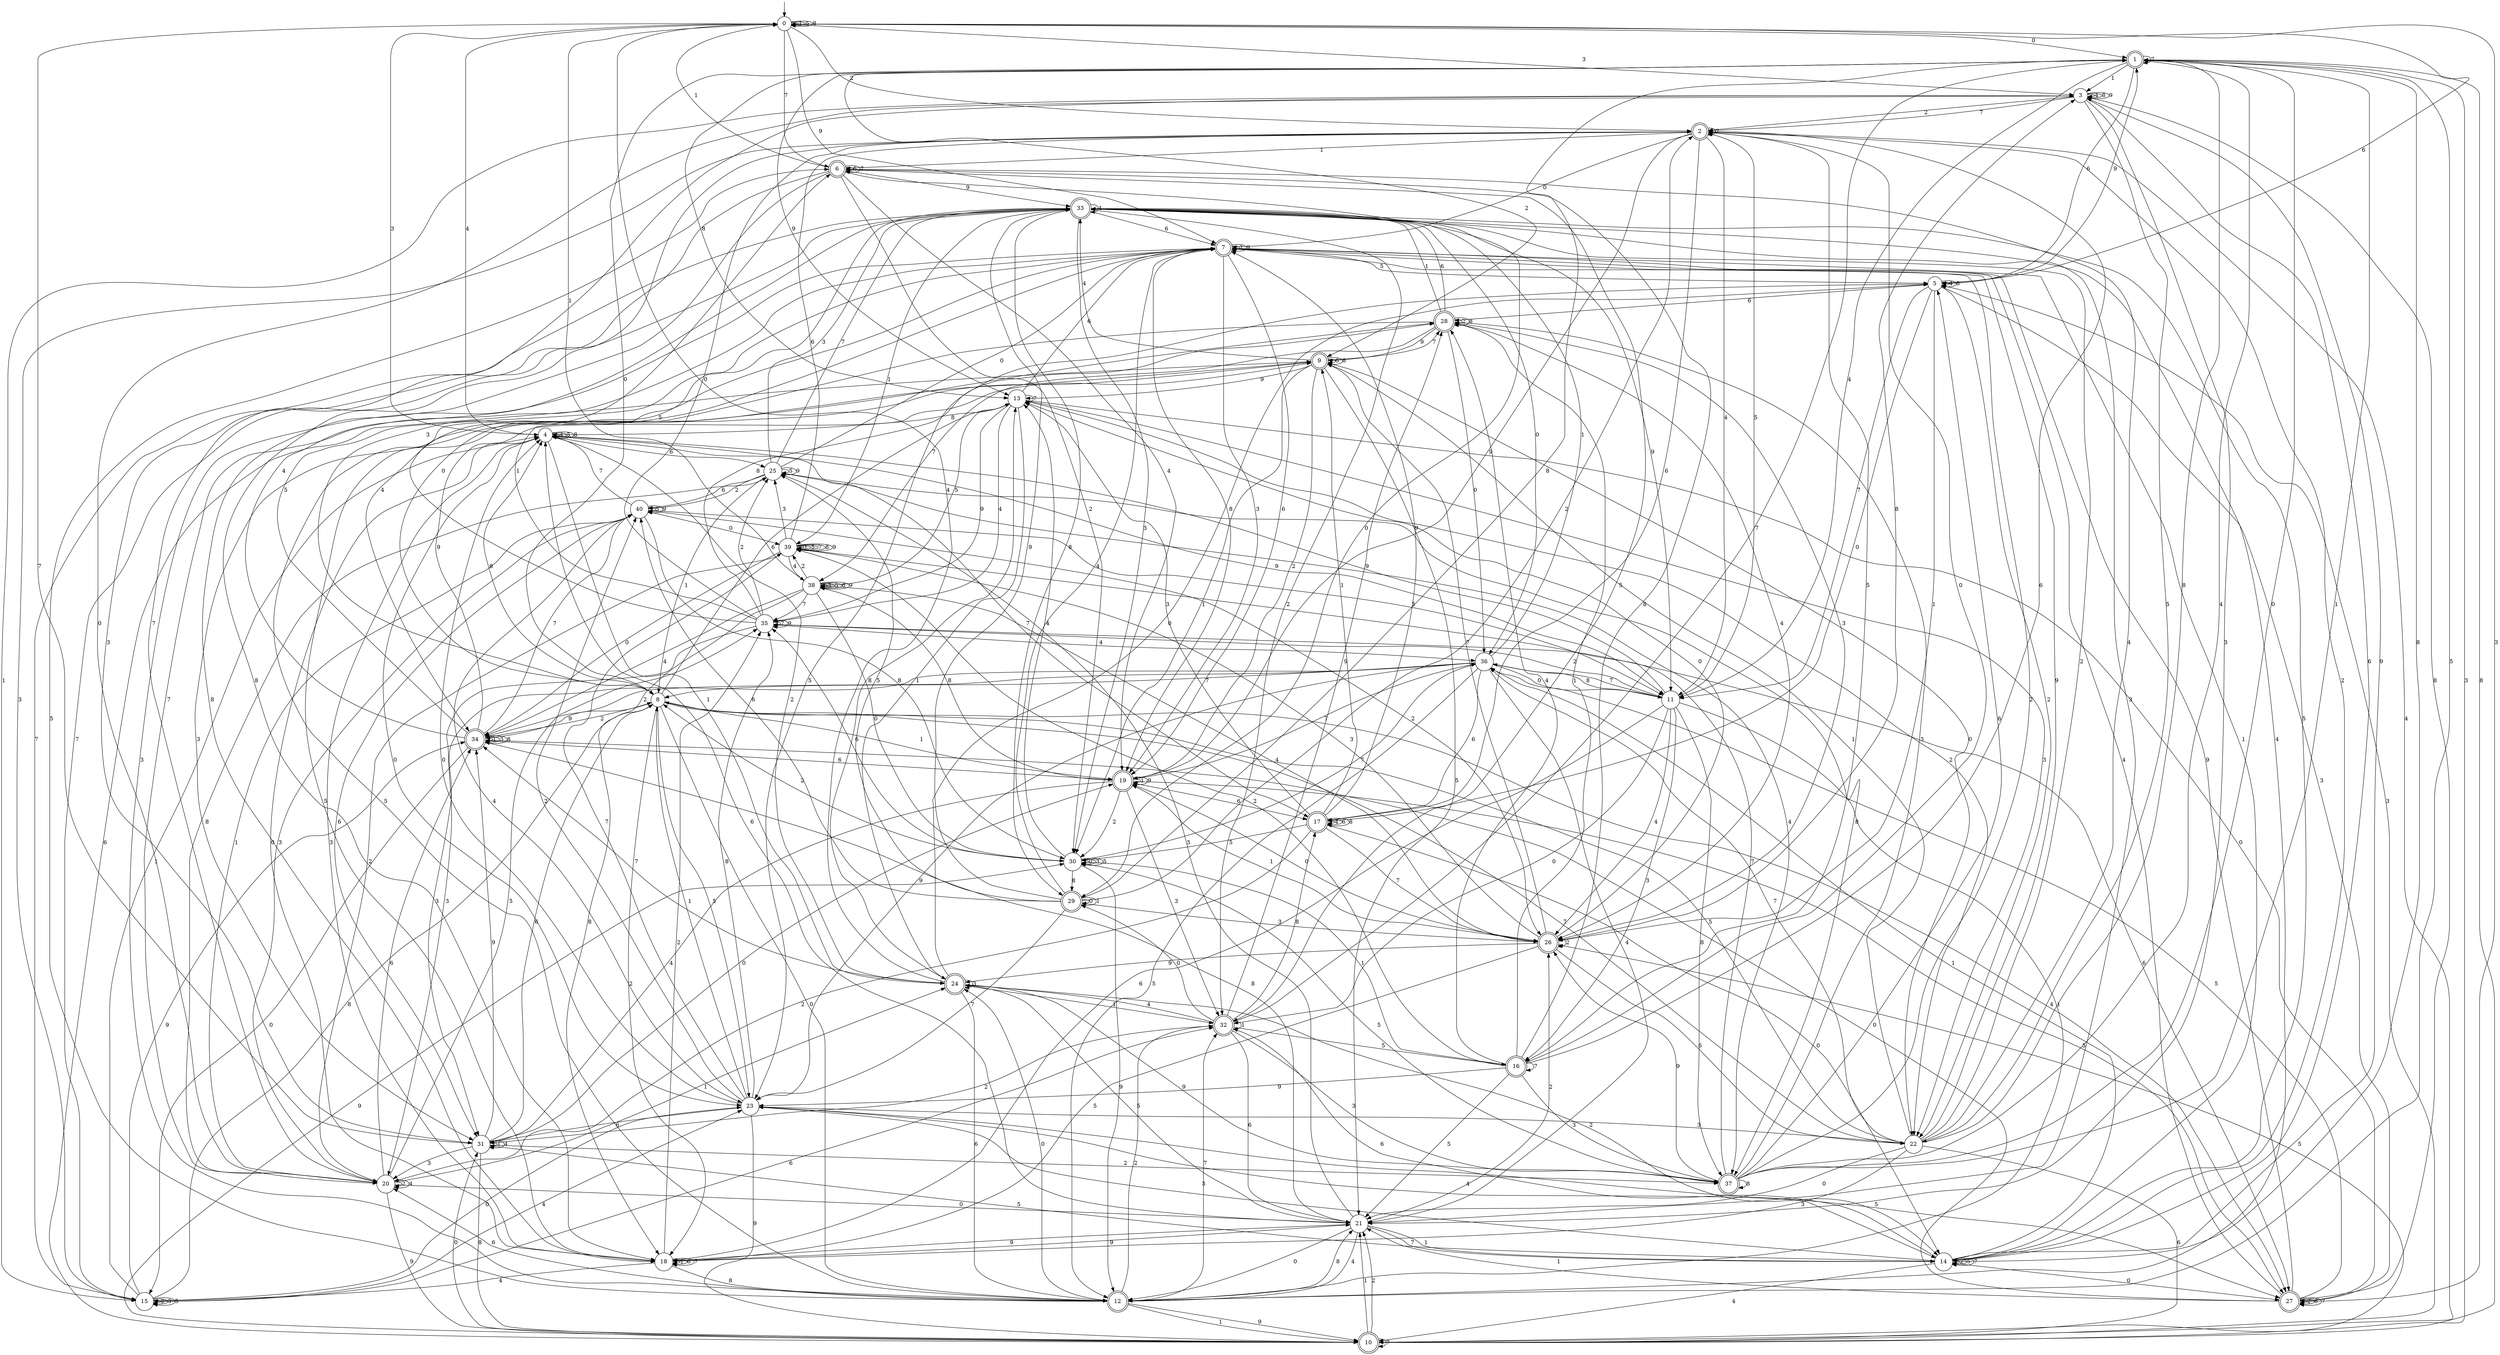 digraph g {

	s0 [shape="circle" label="0"];
	s1 [shape="doublecircle" label="1"];
	s2 [shape="doublecircle" label="2"];
	s3 [shape="circle" label="3"];
	s4 [shape="circle" label="4"];
	s5 [shape="circle" label="5"];
	s6 [shape="doublecircle" label="6"];
	s7 [shape="doublecircle" label="7"];
	s8 [shape="circle" label="8"];
	s9 [shape="doublecircle" label="9"];
	s10 [shape="doublecircle" label="10"];
	s11 [shape="circle" label="11"];
	s12 [shape="doublecircle" label="12"];
	s13 [shape="circle" label="13"];
	s14 [shape="circle" label="14"];
	s15 [shape="circle" label="15"];
	s16 [shape="doublecircle" label="16"];
	s17 [shape="doublecircle" label="17"];
	s18 [shape="circle" label="18"];
	s19 [shape="doublecircle" label="19"];
	s20 [shape="circle" label="20"];
	s21 [shape="circle" label="21"];
	s22 [shape="circle" label="22"];
	s23 [shape="circle" label="23"];
	s24 [shape="doublecircle" label="24"];
	s25 [shape="circle" label="25"];
	s26 [shape="doublecircle" label="26"];
	s27 [shape="doublecircle" label="27"];
	s28 [shape="doublecircle" label="28"];
	s29 [shape="doublecircle" label="29"];
	s30 [shape="circle" label="30"];
	s31 [shape="circle" label="31"];
	s32 [shape="doublecircle" label="32"];
	s33 [shape="doublecircle" label="33"];
	s34 [shape="doublecircle" label="34"];
	s35 [shape="circle" label="35"];
	s36 [shape="circle" label="36"];
	s37 [shape="doublecircle" label="37"];
	s38 [shape="circle" label="38"];
	s39 [shape="circle" label="39"];
	s40 [shape="circle" label="40"];
	s0 -> s1 [label="0"];
	s0 -> s0 [label="1"];
	s0 -> s2 [label="2"];
	s0 -> s3 [label="3"];
	s0 -> s4 [label="4"];
	s0 -> s0 [label="5"];
	s0 -> s5 [label="6"];
	s0 -> s6 [label="7"];
	s0 -> s0 [label="8"];
	s0 -> s7 [label="9"];
	s1 -> s8 [label="0"];
	s1 -> s3 [label="1"];
	s1 -> s9 [label="2"];
	s1 -> s10 [label="3"];
	s1 -> s11 [label="4"];
	s1 -> s12 [label="5"];
	s1 -> s5 [label="6"];
	s1 -> s1 [label="7"];
	s1 -> s13 [label="8"];
	s1 -> s13 [label="9"];
	s2 -> s7 [label="0"];
	s2 -> s6 [label="1"];
	s2 -> s14 [label="2"];
	s2 -> s15 [label="3"];
	s2 -> s11 [label="4"];
	s2 -> s16 [label="5"];
	s2 -> s17 [label="6"];
	s2 -> s2 [label="7"];
	s2 -> s18 [label="8"];
	s2 -> s19 [label="9"];
	s3 -> s20 [label="0"];
	s3 -> s15 [label="1"];
	s3 -> s2 [label="2"];
	s3 -> s21 [label="3"];
	s3 -> s3 [label="4"];
	s3 -> s22 [label="5"];
	s3 -> s14 [label="6"];
	s3 -> s2 [label="7"];
	s3 -> s3 [label="8"];
	s3 -> s3 [label="9"];
	s4 -> s23 [label="0"];
	s4 -> s24 [label="1"];
	s4 -> s24 [label="2"];
	s4 -> s0 [label="3"];
	s4 -> s4 [label="4"];
	s4 -> s4 [label="5"];
	s4 -> s25 [label="6"];
	s4 -> s17 [label="7"];
	s4 -> s4 [label="8"];
	s4 -> s11 [label="9"];
	s5 -> s17 [label="0"];
	s5 -> s26 [label="1"];
	s5 -> s22 [label="2"];
	s5 -> s27 [label="3"];
	s5 -> s5 [label="4"];
	s5 -> s23 [label="5"];
	s5 -> s28 [label="6"];
	s5 -> s11 [label="7"];
	s5 -> s5 [label="8"];
	s5 -> s1 [label="9"];
	s6 -> s29 [label="0"];
	s6 -> s0 [label="1"];
	s6 -> s30 [label="2"];
	s6 -> s31 [label="3"];
	s6 -> s19 [label="4"];
	s6 -> s32 [label="5"];
	s6 -> s6 [label="6"];
	s6 -> s6 [label="7"];
	s6 -> s18 [label="8"];
	s6 -> s33 [label="9"];
	s7 -> s8 [label="0"];
	s7 -> s14 [label="1"];
	s7 -> s7 [label="2"];
	s7 -> s19 [label="3"];
	s7 -> s34 [label="4"];
	s7 -> s5 [label="5"];
	s7 -> s19 [label="6"];
	s7 -> s20 [label="7"];
	s7 -> s19 [label="8"];
	s7 -> s7 [label="9"];
	s8 -> s12 [label="0"];
	s8 -> s19 [label="1"];
	s8 -> s18 [label="2"];
	s8 -> s6 [label="3"];
	s8 -> s27 [label="4"];
	s8 -> s23 [label="5"];
	s8 -> s13 [label="6"];
	s8 -> s22 [label="7"];
	s8 -> s4 [label="8"];
	s8 -> s34 [label="9"];
	s9 -> s22 [label="0"];
	s9 -> s30 [label="1"];
	s9 -> s19 [label="2"];
	s9 -> s31 [label="3"];
	s9 -> s33 [label="4"];
	s9 -> s21 [label="5"];
	s9 -> s9 [label="6"];
	s9 -> s28 [label="7"];
	s9 -> s9 [label="8"];
	s9 -> s13 [label="9"];
	s10 -> s31 [label="0"];
	s10 -> s21 [label="1"];
	s10 -> s21 [label="2"];
	s10 -> s5 [label="3"];
	s10 -> s2 [label="4"];
	s10 -> s26 [label="5"];
	s10 -> s9 [label="6"];
	s10 -> s10 [label="7"];
	s10 -> s1 [label="8"];
	s10 -> s30 [label="9"];
	s11 -> s32 [label="0"];
	s11 -> s12 [label="1"];
	s11 -> s35 [label="2"];
	s11 -> s16 [label="3"];
	s11 -> s26 [label="4"];
	s11 -> s2 [label="5"];
	s11 -> s18 [label="6"];
	s11 -> s36 [label="7"];
	s11 -> s37 [label="8"];
	s11 -> s4 [label="9"];
	s12 -> s24 [label="0"];
	s12 -> s10 [label="1"];
	s12 -> s32 [label="2"];
	s12 -> s7 [label="3"];
	s12 -> s33 [label="4"];
	s12 -> s6 [label="5"];
	s12 -> s20 [label="6"];
	s12 -> s32 [label="7"];
	s12 -> s21 [label="8"];
	s12 -> s10 [label="9"];
	s13 -> s27 [label="0"];
	s13 -> s24 [label="1"];
	s13 -> s22 [label="2"];
	s13 -> s22 [label="3"];
	s13 -> s35 [label="4"];
	s13 -> s38 [label="5"];
	s13 -> s7 [label="6"];
	s13 -> s13 [label="7"];
	s13 -> s4 [label="8"];
	s13 -> s35 [label="9"];
	s14 -> s27 [label="0"];
	s14 -> s36 [label="1"];
	s14 -> s14 [label="2"];
	s14 -> s23 [label="3"];
	s14 -> s10 [label="4"];
	s14 -> s14 [label="5"];
	s14 -> s32 [label="6"];
	s14 -> s14 [label="7"];
	s14 -> s1 [label="8"];
	s14 -> s3 [label="9"];
	s15 -> s23 [label="0"];
	s15 -> s4 [label="1"];
	s15 -> s15 [label="2"];
	s15 -> s15 [label="3"];
	s15 -> s23 [label="4"];
	s15 -> s15 [label="5"];
	s15 -> s32 [label="6"];
	s15 -> s33 [label="7"];
	s15 -> s8 [label="8"];
	s15 -> s34 [label="9"];
	s16 -> s2 [label="0"];
	s16 -> s28 [label="1"];
	s16 -> s39 [label="2"];
	s16 -> s37 [label="3"];
	s16 -> s28 [label="4"];
	s16 -> s21 [label="5"];
	s16 -> s2 [label="6"];
	s16 -> s16 [label="7"];
	s16 -> s6 [label="8"];
	s16 -> s23 [label="9"];
	s17 -> s14 [label="0"];
	s17 -> s9 [label="1"];
	s17 -> s20 [label="2"];
	s17 -> s13 [label="3"];
	s17 -> s17 [label="4"];
	s17 -> s30 [label="5"];
	s17 -> s17 [label="6"];
	s17 -> s26 [label="7"];
	s17 -> s17 [label="8"];
	s17 -> s7 [label="9"];
	s18 -> s4 [label="0"];
	s18 -> s18 [label="1"];
	s18 -> s35 [label="2"];
	s18 -> s4 [label="3"];
	s18 -> s15 [label="4"];
	s18 -> s9 [label="5"];
	s18 -> s18 [label="6"];
	s18 -> s18 [label="7"];
	s18 -> s12 [label="8"];
	s18 -> s21 [label="9"];
	s19 -> s26 [label="0"];
	s19 -> s19 [label="1"];
	s19 -> s30 [label="2"];
	s19 -> s32 [label="3"];
	s19 -> s31 [label="4"];
	s19 -> s27 [label="5"];
	s19 -> s17 [label="6"];
	s19 -> s36 [label="7"];
	s19 -> s38 [label="8"];
	s19 -> s19 [label="9"];
	s20 -> s21 [label="0"];
	s20 -> s24 [label="1"];
	s20 -> s20 [label="2"];
	s20 -> s40 [label="3"];
	s20 -> s20 [label="4"];
	s20 -> s35 [label="5"];
	s20 -> s34 [label="6"];
	s20 -> s3 [label="7"];
	s20 -> s25 [label="8"];
	s20 -> s10 [label="9"];
	s21 -> s12 [label="0"];
	s21 -> s14 [label="1"];
	s21 -> s26 [label="2"];
	s21 -> s33 [label="3"];
	s21 -> s12 [label="4"];
	s21 -> s25 [label="5"];
	s21 -> s4 [label="6"];
	s21 -> s14 [label="7"];
	s21 -> s34 [label="8"];
	s21 -> s18 [label="9"];
	s22 -> s21 [label="0"];
	s22 -> s9 [label="1"];
	s22 -> s33 [label="2"];
	s22 -> s18 [label="3"];
	s22 -> s6 [label="4"];
	s22 -> s8 [label="5"];
	s22 -> s10 [label="6"];
	s22 -> s36 [label="7"];
	s22 -> s1 [label="8"];
	s22 -> s7 [label="9"];
	s23 -> s4 [label="0"];
	s23 -> s8 [label="1"];
	s23 -> s40 [label="2"];
	s23 -> s22 [label="3"];
	s23 -> s14 [label="4"];
	s23 -> s27 [label="5"];
	s23 -> s31 [label="6"];
	s23 -> s39 [label="7"];
	s23 -> s35 [label="8"];
	s23 -> s10 [label="9"];
	s24 -> s5 [label="0"];
	s24 -> s32 [label="1"];
	s24 -> s14 [label="2"];
	s24 -> s24 [label="3"];
	s24 -> s0 [label="4"];
	s24 -> s21 [label="5"];
	s24 -> s12 [label="6"];
	s24 -> s34 [label="7"];
	s24 -> s13 [label="8"];
	s24 -> s37 [label="9"];
	s25 -> s7 [label="0"];
	s25 -> s8 [label="1"];
	s25 -> s40 [label="2"];
	s25 -> s33 [label="3"];
	s25 -> s37 [label="4"];
	s25 -> s25 [label="5"];
	s25 -> s40 [label="6"];
	s25 -> s33 [label="7"];
	s25 -> s37 [label="8"];
	s25 -> s25 [label="9"];
	s26 -> s13 [label="0"];
	s26 -> s19 [label="1"];
	s26 -> s26 [label="2"];
	s26 -> s39 [label="3"];
	s26 -> s38 [label="4"];
	s26 -> s18 [label="5"];
	s26 -> s22 [label="6"];
	s26 -> s9 [label="7"];
	s26 -> s3 [label="8"];
	s26 -> s24 [label="9"];
	s27 -> s34 [label="0"];
	s27 -> s21 [label="1"];
	s27 -> s27 [label="2"];
	s27 -> s0 [label="3"];
	s27 -> s7 [label="4"];
	s27 -> s36 [label="5"];
	s27 -> s27 [label="6"];
	s27 -> s27 [label="7"];
	s27 -> s3 [label="8"];
	s27 -> s7 [label="9"];
	s28 -> s36 [label="0"];
	s28 -> s33 [label="1"];
	s28 -> s28 [label="2"];
	s28 -> s26 [label="3"];
	s28 -> s26 [label="4"];
	s28 -> s12 [label="5"];
	s28 -> s33 [label="6"];
	s28 -> s38 [label="7"];
	s28 -> s28 [label="8"];
	s28 -> s9 [label="9"];
	s29 -> s29 [label="0"];
	s29 -> s29 [label="1"];
	s29 -> s2 [label="2"];
	s29 -> s26 [label="3"];
	s29 -> s7 [label="4"];
	s29 -> s25 [label="5"];
	s29 -> s40 [label="6"];
	s29 -> s23 [label="7"];
	s29 -> s1 [label="8"];
	s29 -> s33 [label="9"];
	s30 -> s30 [label="0"];
	s30 -> s16 [label="1"];
	s30 -> s8 [label="2"];
	s30 -> s30 [label="3"];
	s30 -> s13 [label="4"];
	s30 -> s30 [label="5"];
	s30 -> s35 [label="6"];
	s30 -> s36 [label="7"];
	s30 -> s29 [label="8"];
	s30 -> s12 [label="9"];
	s31 -> s19 [label="0"];
	s31 -> s31 [label="1"];
	s31 -> s37 [label="2"];
	s31 -> s20 [label="3"];
	s31 -> s31 [label="4"];
	s31 -> s14 [label="5"];
	s31 -> s8 [label="6"];
	s31 -> s0 [label="7"];
	s31 -> s10 [label="8"];
	s31 -> s34 [label="9"];
	s32 -> s29 [label="0"];
	s32 -> s32 [label="1"];
	s32 -> s31 [label="2"];
	s32 -> s37 [label="3"];
	s32 -> s24 [label="4"];
	s32 -> s16 [label="5"];
	s32 -> s21 [label="6"];
	s32 -> s1 [label="7"];
	s32 -> s17 [label="8"];
	s32 -> s28 [label="9"];
	s33 -> s36 [label="0"];
	s33 -> s39 [label="1"];
	s33 -> s32 [label="2"];
	s33 -> s30 [label="3"];
	s33 -> s33 [label="4"];
	s33 -> s14 [label="5"];
	s33 -> s7 [label="6"];
	s33 -> s15 [label="7"];
	s33 -> s29 [label="8"];
	s33 -> s11 [label="9"];
	s34 -> s15 [label="0"];
	s34 -> s34 [label="1"];
	s34 -> s8 [label="2"];
	s34 -> s34 [label="3"];
	s34 -> s33 [label="4"];
	s34 -> s7 [label="5"];
	s34 -> s19 [label="6"];
	s34 -> s40 [label="7"];
	s34 -> s34 [label="8"];
	s34 -> s9 [label="9"];
	s35 -> s2 [label="0"];
	s35 -> s28 [label="1"];
	s35 -> s25 [label="2"];
	s35 -> s20 [label="3"];
	s35 -> s36 [label="4"];
	s35 -> s33 [label="5"];
	s35 -> s27 [label="6"];
	s35 -> s35 [label="7"];
	s35 -> s28 [label="8"];
	s35 -> s35 [label="9"];
	s36 -> s11 [label="0"];
	s36 -> s33 [label="1"];
	s36 -> s34 [label="2"];
	s36 -> s31 [label="3"];
	s36 -> s21 [label="4"];
	s36 -> s12 [label="5"];
	s36 -> s17 [label="6"];
	s36 -> s8 [label="7"];
	s36 -> s11 [label="8"];
	s36 -> s23 [label="9"];
	s37 -> s1 [label="0"];
	s37 -> s1 [label="1"];
	s37 -> s7 [label="2"];
	s37 -> s28 [label="3"];
	s37 -> s1 [label="4"];
	s37 -> s30 [label="5"];
	s37 -> s5 [label="6"];
	s37 -> s39 [label="7"];
	s37 -> s37 [label="8"];
	s37 -> s26 [label="9"];
	s38 -> s30 [label="0"];
	s38 -> s0 [label="1"];
	s38 -> s39 [label="2"];
	s38 -> s38 [label="3"];
	s38 -> s34 [label="4"];
	s38 -> s38 [label="5"];
	s38 -> s38 [label="6"];
	s38 -> s35 [label="7"];
	s38 -> s18 [label="8"];
	s38 -> s38 [label="9"];
	s39 -> s34 [label="0"];
	s39 -> s39 [label="1"];
	s39 -> s20 [label="2"];
	s39 -> s25 [label="3"];
	s39 -> s38 [label="4"];
	s39 -> s39 [label="5"];
	s39 -> s2 [label="6"];
	s39 -> s39 [label="7"];
	s39 -> s39 [label="8"];
	s39 -> s39 [label="9"];
	s40 -> s39 [label="0"];
	s40 -> s20 [label="1"];
	s40 -> s26 [label="2"];
	s40 -> s11 [label="3"];
	s40 -> s23 [label="4"];
	s40 -> s40 [label="5"];
	s40 -> s31 [label="6"];
	s40 -> s4 [label="7"];
	s40 -> s30 [label="8"];
	s40 -> s40 [label="9"];

__start0 [label="" shape="none" width="0" height="0"];
__start0 -> s0;

}
